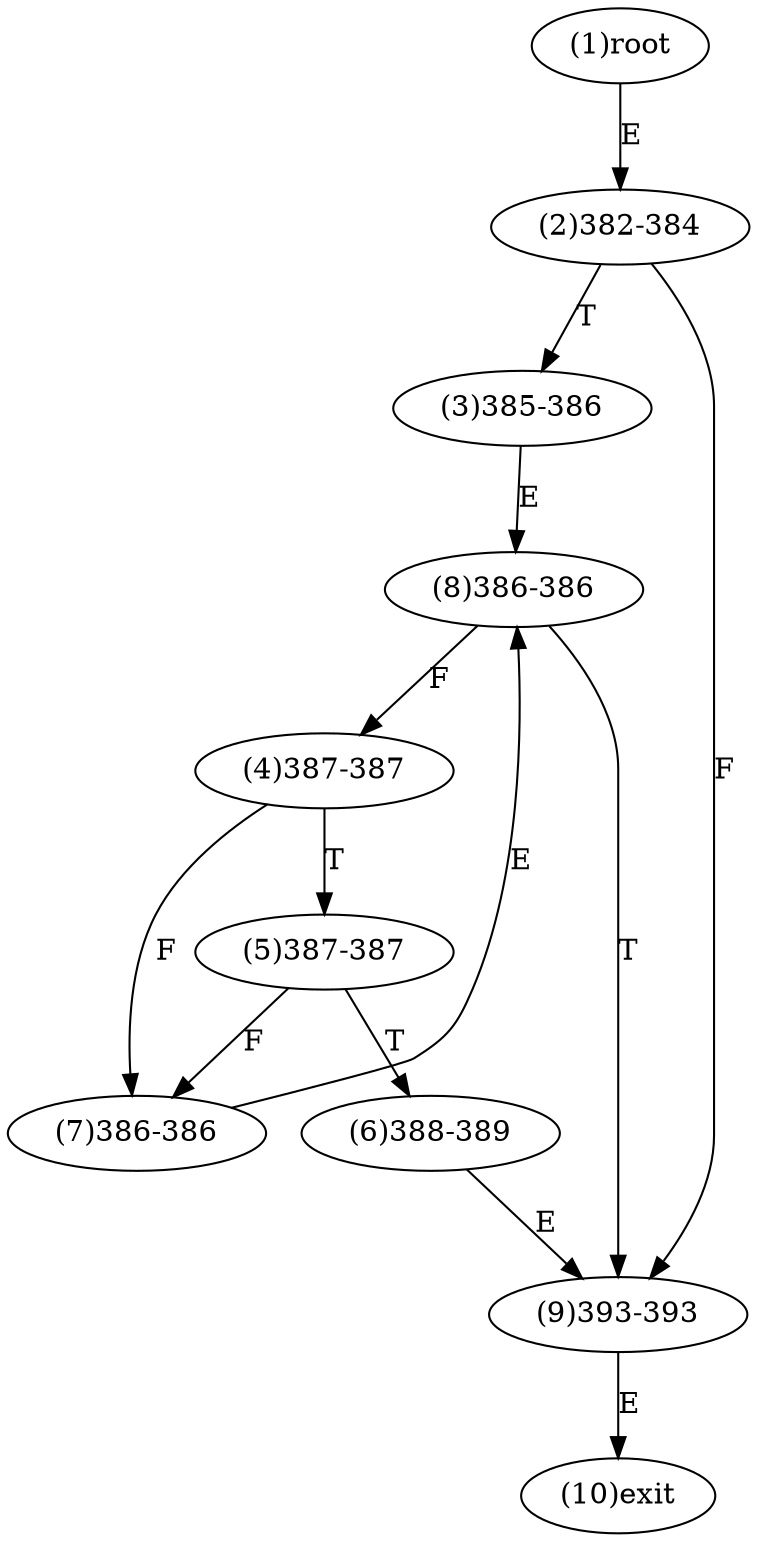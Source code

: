 digraph "" { 
1[ label="(1)root"];
2[ label="(2)382-384"];
3[ label="(3)385-386"];
4[ label="(4)387-387"];
5[ label="(5)387-387"];
6[ label="(6)388-389"];
7[ label="(7)386-386"];
8[ label="(8)386-386"];
9[ label="(9)393-393"];
10[ label="(10)exit"];
1->2[ label="E"];
2->9[ label="F"];
2->3[ label="T"];
3->8[ label="E"];
4->7[ label="F"];
4->5[ label="T"];
5->7[ label="F"];
5->6[ label="T"];
6->9[ label="E"];
7->8[ label="E"];
8->4[ label="F"];
8->9[ label="T"];
9->10[ label="E"];
}